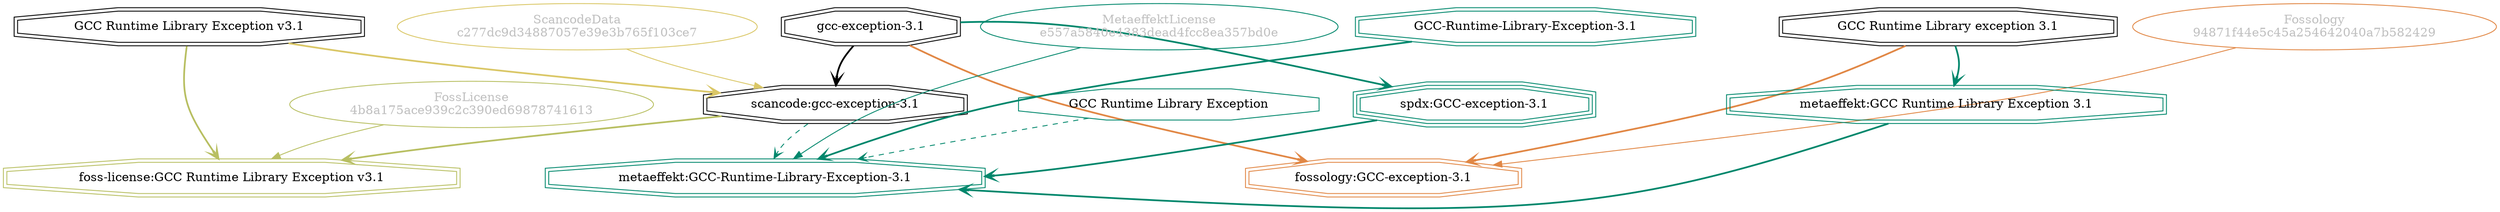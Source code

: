 strict digraph {
    node [shape=box];
    graph [splines=curved];
    15764 [label="ScancodeData\nc277dc9d34887057e39e3b765f103ce7"
          ,fontcolor=gray
          ,color="#dac767"
          ,fillcolor="beige;1"
          ,shape=ellipse];
    15765 [label="scancode:gcc-exception-3.1"
          ,shape=doubleoctagon];
    15766 [label="gcc-exception-3.1"
          ,shape=doubleoctagon];
    15767 [label="GCC Runtime Library Exception v3.1"
          ,shape=doubleoctagon];
    27677 [label="Fossology\n94871f44e5c45a254642040a7b582429"
          ,fontcolor=gray
          ,color="#e18745"
          ,fillcolor="beige;1"
          ,shape=ellipse];
    27678 [label="fossology:GCC-exception-3.1"
          ,color="#e18745"
          ,shape=doubleoctagon];
    27679 [label="GCC Runtime Library exception 3.1"
          ,shape=doubleoctagon];
    43188 [label="MetaeffektLicense\ne557a5840e4383dead4fcc8ea357bd0e"
          ,fontcolor=gray
          ,color="#00876c"
          ,fillcolor="beige;1"
          ,shape=ellipse];
    43189 [label="metaeffekt:GCC-Runtime-Library-Exception-3.1"
          ,color="#00876c"
          ,shape=doubleoctagon];
    43190 [label="GCC-Runtime-Library-Exception-3.1"
          ,color="#00876c"
          ,shape=doubleoctagon];
    43191 [label="metaeffekt:GCC Runtime Library Exception 3.1"
          ,color="#00876c"
          ,shape=doubleoctagon];
    43192 [label="spdx:GCC-exception-3.1"
          ,color="#00876c"
          ,shape=tripleoctagon];
    43193 [label="GCC Runtime Library Exception"
          ,color="#00876c"
          ,shape=octagon];
    50524 [label="FossLicense\n4b8a175ace939c2c390ed69878741613"
          ,fontcolor=gray
          ,color="#b8bf62"
          ,fillcolor="beige;1"
          ,shape=ellipse];
    50525 [label="foss-license:GCC Runtime Library Exception v3.1"
          ,color="#b8bf62"
          ,shape=doubleoctagon];
    15764 -> 15765 [weight=0.5
                   ,color="#dac767"];
    15765 -> 43189 [style=dashed
                   ,arrowhead=vee
                   ,weight=0.5
                   ,color="#00876c"];
    15765 -> 50525 [style=bold
                   ,arrowhead=vee
                   ,weight=0.7
                   ,color="#b8bf62"];
    15766 -> 15765 [style=bold
                   ,arrowhead=vee
                   ,weight=0.7];
    15766 -> 27678 [style=bold
                   ,arrowhead=vee
                   ,weight=0.7
                   ,color="#e18745"];
    15766 -> 43192 [style=bold
                   ,arrowhead=vee
                   ,weight=0.7
                   ,color="#00876c"];
    15767 -> 15765 [style=bold
                   ,arrowhead=vee
                   ,weight=0.7
                   ,color="#dac767"];
    15767 -> 50525 [style=bold
                   ,arrowhead=vee
                   ,weight=0.7
                   ,color="#b8bf62"];
    27677 -> 27678 [weight=0.5
                   ,color="#e18745"];
    27679 -> 27678 [style=bold
                   ,arrowhead=vee
                   ,weight=0.7
                   ,color="#e18745"];
    27679 -> 43191 [style=bold
                   ,arrowhead=vee
                   ,weight=0.7
                   ,color="#00876c"];
    43188 -> 43189 [weight=0.5
                   ,color="#00876c"];
    43190 -> 43189 [style=bold
                   ,arrowhead=vee
                   ,weight=0.7
                   ,color="#00876c"];
    43191 -> 43189 [style=bold
                   ,arrowhead=vee
                   ,weight=0.7
                   ,color="#00876c"];
    43192 -> 43189 [style=bold
                   ,arrowhead=vee
                   ,weight=0.7
                   ,color="#00876c"];
    43193 -> 43189 [style=dashed
                   ,arrowhead=vee
                   ,weight=0.5
                   ,color="#00876c"];
    50524 -> 50525 [weight=0.5
                   ,color="#b8bf62"];
}
